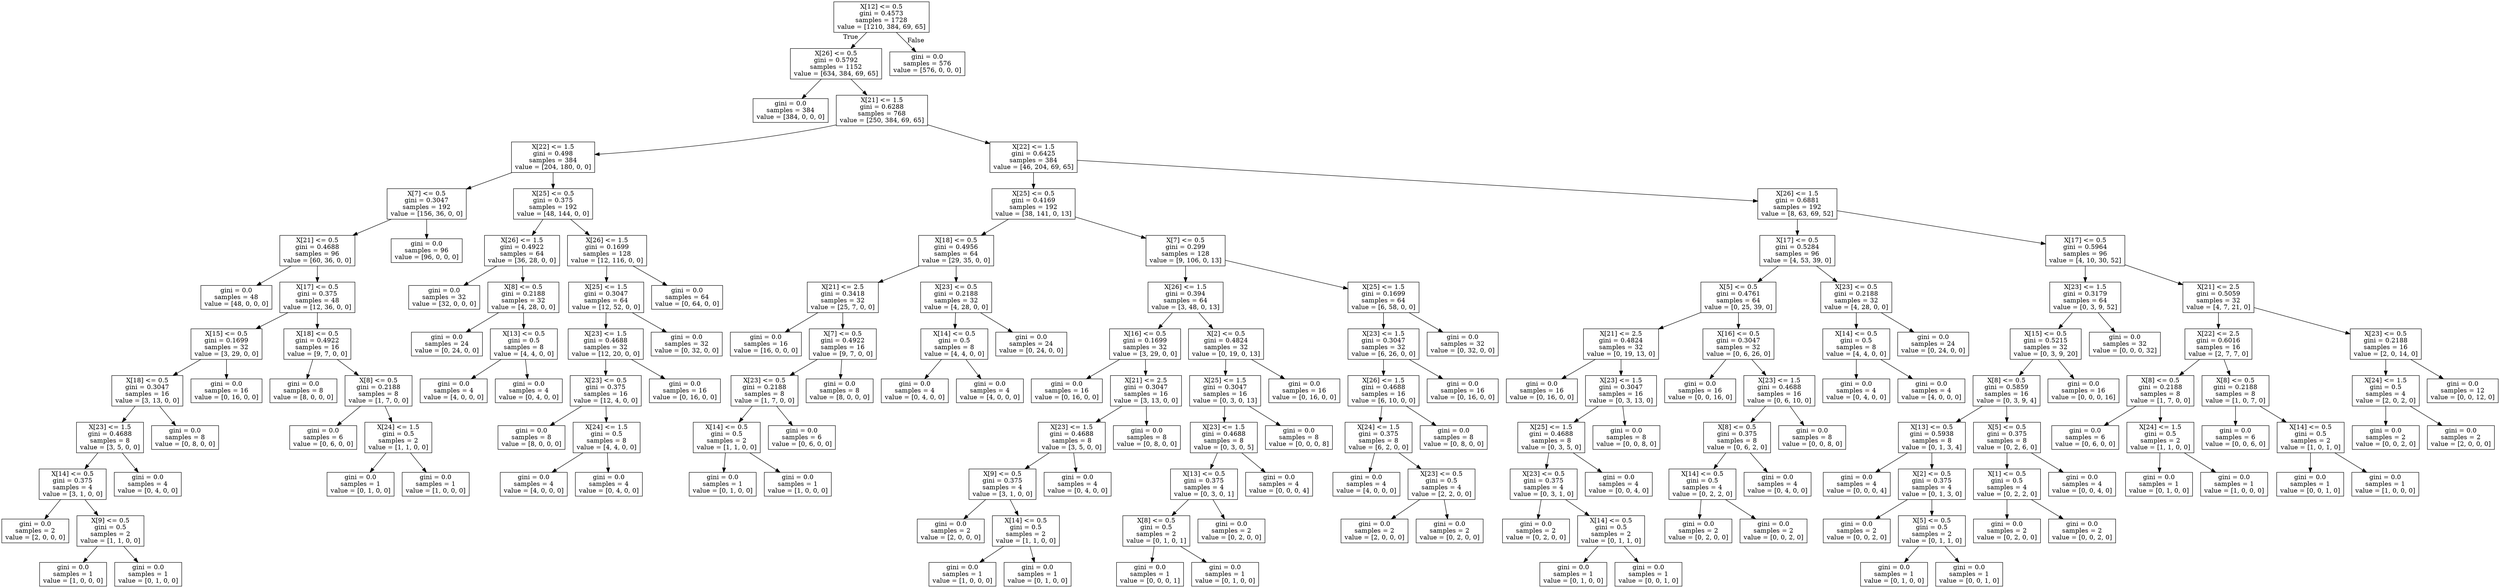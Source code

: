 digraph Tree {
node [shape=box] ;
0 [label="X[12] <= 0.5\ngini = 0.4573\nsamples = 1728\nvalue = [1210, 384, 69, 65]"] ;
1 [label="X[26] <= 0.5\ngini = 0.5792\nsamples = 1152\nvalue = [634, 384, 69, 65]"] ;
0 -> 1 [labeldistance=2.5, labelangle=45, headlabel="True"] ;
2 [label="gini = 0.0\nsamples = 384\nvalue = [384, 0, 0, 0]"] ;
1 -> 2 ;
3 [label="X[21] <= 1.5\ngini = 0.6288\nsamples = 768\nvalue = [250, 384, 69, 65]"] ;
1 -> 3 ;
4 [label="X[22] <= 1.5\ngini = 0.498\nsamples = 384\nvalue = [204, 180, 0, 0]"] ;
3 -> 4 ;
5 [label="X[7] <= 0.5\ngini = 0.3047\nsamples = 192\nvalue = [156, 36, 0, 0]"] ;
4 -> 5 ;
6 [label="X[21] <= 0.5\ngini = 0.4688\nsamples = 96\nvalue = [60, 36, 0, 0]"] ;
5 -> 6 ;
7 [label="gini = 0.0\nsamples = 48\nvalue = [48, 0, 0, 0]"] ;
6 -> 7 ;
8 [label="X[17] <= 0.5\ngini = 0.375\nsamples = 48\nvalue = [12, 36, 0, 0]"] ;
6 -> 8 ;
9 [label="X[15] <= 0.5\ngini = 0.1699\nsamples = 32\nvalue = [3, 29, 0, 0]"] ;
8 -> 9 ;
10 [label="X[18] <= 0.5\ngini = 0.3047\nsamples = 16\nvalue = [3, 13, 0, 0]"] ;
9 -> 10 ;
11 [label="X[23] <= 1.5\ngini = 0.4688\nsamples = 8\nvalue = [3, 5, 0, 0]"] ;
10 -> 11 ;
12 [label="X[14] <= 0.5\ngini = 0.375\nsamples = 4\nvalue = [3, 1, 0, 0]"] ;
11 -> 12 ;
13 [label="gini = 0.0\nsamples = 2\nvalue = [2, 0, 0, 0]"] ;
12 -> 13 ;
14 [label="X[9] <= 0.5\ngini = 0.5\nsamples = 2\nvalue = [1, 1, 0, 0]"] ;
12 -> 14 ;
15 [label="gini = 0.0\nsamples = 1\nvalue = [1, 0, 0, 0]"] ;
14 -> 15 ;
16 [label="gini = 0.0\nsamples = 1\nvalue = [0, 1, 0, 0]"] ;
14 -> 16 ;
17 [label="gini = 0.0\nsamples = 4\nvalue = [0, 4, 0, 0]"] ;
11 -> 17 ;
18 [label="gini = 0.0\nsamples = 8\nvalue = [0, 8, 0, 0]"] ;
10 -> 18 ;
19 [label="gini = 0.0\nsamples = 16\nvalue = [0, 16, 0, 0]"] ;
9 -> 19 ;
20 [label="X[18] <= 0.5\ngini = 0.4922\nsamples = 16\nvalue = [9, 7, 0, 0]"] ;
8 -> 20 ;
21 [label="gini = 0.0\nsamples = 8\nvalue = [8, 0, 0, 0]"] ;
20 -> 21 ;
22 [label="X[8] <= 0.5\ngini = 0.2188\nsamples = 8\nvalue = [1, 7, 0, 0]"] ;
20 -> 22 ;
23 [label="gini = 0.0\nsamples = 6\nvalue = [0, 6, 0, 0]"] ;
22 -> 23 ;
24 [label="X[24] <= 1.5\ngini = 0.5\nsamples = 2\nvalue = [1, 1, 0, 0]"] ;
22 -> 24 ;
25 [label="gini = 0.0\nsamples = 1\nvalue = [0, 1, 0, 0]"] ;
24 -> 25 ;
26 [label="gini = 0.0\nsamples = 1\nvalue = [1, 0, 0, 0]"] ;
24 -> 26 ;
27 [label="gini = 0.0\nsamples = 96\nvalue = [96, 0, 0, 0]"] ;
5 -> 27 ;
28 [label="X[25] <= 0.5\ngini = 0.375\nsamples = 192\nvalue = [48, 144, 0, 0]"] ;
4 -> 28 ;
29 [label="X[26] <= 1.5\ngini = 0.4922\nsamples = 64\nvalue = [36, 28, 0, 0]"] ;
28 -> 29 ;
30 [label="gini = 0.0\nsamples = 32\nvalue = [32, 0, 0, 0]"] ;
29 -> 30 ;
31 [label="X[8] <= 0.5\ngini = 0.2188\nsamples = 32\nvalue = [4, 28, 0, 0]"] ;
29 -> 31 ;
32 [label="gini = 0.0\nsamples = 24\nvalue = [0, 24, 0, 0]"] ;
31 -> 32 ;
33 [label="X[13] <= 0.5\ngini = 0.5\nsamples = 8\nvalue = [4, 4, 0, 0]"] ;
31 -> 33 ;
34 [label="gini = 0.0\nsamples = 4\nvalue = [4, 0, 0, 0]"] ;
33 -> 34 ;
35 [label="gini = 0.0\nsamples = 4\nvalue = [0, 4, 0, 0]"] ;
33 -> 35 ;
36 [label="X[26] <= 1.5\ngini = 0.1699\nsamples = 128\nvalue = [12, 116, 0, 0]"] ;
28 -> 36 ;
37 [label="X[25] <= 1.5\ngini = 0.3047\nsamples = 64\nvalue = [12, 52, 0, 0]"] ;
36 -> 37 ;
38 [label="X[23] <= 1.5\ngini = 0.4688\nsamples = 32\nvalue = [12, 20, 0, 0]"] ;
37 -> 38 ;
39 [label="X[23] <= 0.5\ngini = 0.375\nsamples = 16\nvalue = [12, 4, 0, 0]"] ;
38 -> 39 ;
40 [label="gini = 0.0\nsamples = 8\nvalue = [8, 0, 0, 0]"] ;
39 -> 40 ;
41 [label="X[24] <= 1.5\ngini = 0.5\nsamples = 8\nvalue = [4, 4, 0, 0]"] ;
39 -> 41 ;
42 [label="gini = 0.0\nsamples = 4\nvalue = [4, 0, 0, 0]"] ;
41 -> 42 ;
43 [label="gini = 0.0\nsamples = 4\nvalue = [0, 4, 0, 0]"] ;
41 -> 43 ;
44 [label="gini = 0.0\nsamples = 16\nvalue = [0, 16, 0, 0]"] ;
38 -> 44 ;
45 [label="gini = 0.0\nsamples = 32\nvalue = [0, 32, 0, 0]"] ;
37 -> 45 ;
46 [label="gini = 0.0\nsamples = 64\nvalue = [0, 64, 0, 0]"] ;
36 -> 46 ;
47 [label="X[22] <= 1.5\ngini = 0.6425\nsamples = 384\nvalue = [46, 204, 69, 65]"] ;
3 -> 47 ;
48 [label="X[25] <= 0.5\ngini = 0.4169\nsamples = 192\nvalue = [38, 141, 0, 13]"] ;
47 -> 48 ;
49 [label="X[18] <= 0.5\ngini = 0.4956\nsamples = 64\nvalue = [29, 35, 0, 0]"] ;
48 -> 49 ;
50 [label="X[21] <= 2.5\ngini = 0.3418\nsamples = 32\nvalue = [25, 7, 0, 0]"] ;
49 -> 50 ;
51 [label="gini = 0.0\nsamples = 16\nvalue = [16, 0, 0, 0]"] ;
50 -> 51 ;
52 [label="X[7] <= 0.5\ngini = 0.4922\nsamples = 16\nvalue = [9, 7, 0, 0]"] ;
50 -> 52 ;
53 [label="X[23] <= 0.5\ngini = 0.2188\nsamples = 8\nvalue = [1, 7, 0, 0]"] ;
52 -> 53 ;
54 [label="X[14] <= 0.5\ngini = 0.5\nsamples = 2\nvalue = [1, 1, 0, 0]"] ;
53 -> 54 ;
55 [label="gini = 0.0\nsamples = 1\nvalue = [0, 1, 0, 0]"] ;
54 -> 55 ;
56 [label="gini = 0.0\nsamples = 1\nvalue = [1, 0, 0, 0]"] ;
54 -> 56 ;
57 [label="gini = 0.0\nsamples = 6\nvalue = [0, 6, 0, 0]"] ;
53 -> 57 ;
58 [label="gini = 0.0\nsamples = 8\nvalue = [8, 0, 0, 0]"] ;
52 -> 58 ;
59 [label="X[23] <= 0.5\ngini = 0.2188\nsamples = 32\nvalue = [4, 28, 0, 0]"] ;
49 -> 59 ;
60 [label="X[14] <= 0.5\ngini = 0.5\nsamples = 8\nvalue = [4, 4, 0, 0]"] ;
59 -> 60 ;
61 [label="gini = 0.0\nsamples = 4\nvalue = [0, 4, 0, 0]"] ;
60 -> 61 ;
62 [label="gini = 0.0\nsamples = 4\nvalue = [4, 0, 0, 0]"] ;
60 -> 62 ;
63 [label="gini = 0.0\nsamples = 24\nvalue = [0, 24, 0, 0]"] ;
59 -> 63 ;
64 [label="X[7] <= 0.5\ngini = 0.299\nsamples = 128\nvalue = [9, 106, 0, 13]"] ;
48 -> 64 ;
65 [label="X[26] <= 1.5\ngini = 0.394\nsamples = 64\nvalue = [3, 48, 0, 13]"] ;
64 -> 65 ;
66 [label="X[16] <= 0.5\ngini = 0.1699\nsamples = 32\nvalue = [3, 29, 0, 0]"] ;
65 -> 66 ;
67 [label="gini = 0.0\nsamples = 16\nvalue = [0, 16, 0, 0]"] ;
66 -> 67 ;
68 [label="X[21] <= 2.5\ngini = 0.3047\nsamples = 16\nvalue = [3, 13, 0, 0]"] ;
66 -> 68 ;
69 [label="X[23] <= 1.5\ngini = 0.4688\nsamples = 8\nvalue = [3, 5, 0, 0]"] ;
68 -> 69 ;
70 [label="X[9] <= 0.5\ngini = 0.375\nsamples = 4\nvalue = [3, 1, 0, 0]"] ;
69 -> 70 ;
71 [label="gini = 0.0\nsamples = 2\nvalue = [2, 0, 0, 0]"] ;
70 -> 71 ;
72 [label="X[14] <= 0.5\ngini = 0.5\nsamples = 2\nvalue = [1, 1, 0, 0]"] ;
70 -> 72 ;
73 [label="gini = 0.0\nsamples = 1\nvalue = [1, 0, 0, 0]"] ;
72 -> 73 ;
74 [label="gini = 0.0\nsamples = 1\nvalue = [0, 1, 0, 0]"] ;
72 -> 74 ;
75 [label="gini = 0.0\nsamples = 4\nvalue = [0, 4, 0, 0]"] ;
69 -> 75 ;
76 [label="gini = 0.0\nsamples = 8\nvalue = [0, 8, 0, 0]"] ;
68 -> 76 ;
77 [label="X[2] <= 0.5\ngini = 0.4824\nsamples = 32\nvalue = [0, 19, 0, 13]"] ;
65 -> 77 ;
78 [label="X[25] <= 1.5\ngini = 0.3047\nsamples = 16\nvalue = [0, 3, 0, 13]"] ;
77 -> 78 ;
79 [label="X[23] <= 1.5\ngini = 0.4688\nsamples = 8\nvalue = [0, 3, 0, 5]"] ;
78 -> 79 ;
80 [label="X[13] <= 0.5\ngini = 0.375\nsamples = 4\nvalue = [0, 3, 0, 1]"] ;
79 -> 80 ;
81 [label="X[8] <= 0.5\ngini = 0.5\nsamples = 2\nvalue = [0, 1, 0, 1]"] ;
80 -> 81 ;
82 [label="gini = 0.0\nsamples = 1\nvalue = [0, 0, 0, 1]"] ;
81 -> 82 ;
83 [label="gini = 0.0\nsamples = 1\nvalue = [0, 1, 0, 0]"] ;
81 -> 83 ;
84 [label="gini = 0.0\nsamples = 2\nvalue = [0, 2, 0, 0]"] ;
80 -> 84 ;
85 [label="gini = 0.0\nsamples = 4\nvalue = [0, 0, 0, 4]"] ;
79 -> 85 ;
86 [label="gini = 0.0\nsamples = 8\nvalue = [0, 0, 0, 8]"] ;
78 -> 86 ;
87 [label="gini = 0.0\nsamples = 16\nvalue = [0, 16, 0, 0]"] ;
77 -> 87 ;
88 [label="X[25] <= 1.5\ngini = 0.1699\nsamples = 64\nvalue = [6, 58, 0, 0]"] ;
64 -> 88 ;
89 [label="X[23] <= 1.5\ngini = 0.3047\nsamples = 32\nvalue = [6, 26, 0, 0]"] ;
88 -> 89 ;
90 [label="X[26] <= 1.5\ngini = 0.4688\nsamples = 16\nvalue = [6, 10, 0, 0]"] ;
89 -> 90 ;
91 [label="X[24] <= 1.5\ngini = 0.375\nsamples = 8\nvalue = [6, 2, 0, 0]"] ;
90 -> 91 ;
92 [label="gini = 0.0\nsamples = 4\nvalue = [4, 0, 0, 0]"] ;
91 -> 92 ;
93 [label="X[23] <= 0.5\ngini = 0.5\nsamples = 4\nvalue = [2, 2, 0, 0]"] ;
91 -> 93 ;
94 [label="gini = 0.0\nsamples = 2\nvalue = [2, 0, 0, 0]"] ;
93 -> 94 ;
95 [label="gini = 0.0\nsamples = 2\nvalue = [0, 2, 0, 0]"] ;
93 -> 95 ;
96 [label="gini = 0.0\nsamples = 8\nvalue = [0, 8, 0, 0]"] ;
90 -> 96 ;
97 [label="gini = 0.0\nsamples = 16\nvalue = [0, 16, 0, 0]"] ;
89 -> 97 ;
98 [label="gini = 0.0\nsamples = 32\nvalue = [0, 32, 0, 0]"] ;
88 -> 98 ;
99 [label="X[26] <= 1.5\ngini = 0.6881\nsamples = 192\nvalue = [8, 63, 69, 52]"] ;
47 -> 99 ;
100 [label="X[17] <= 0.5\ngini = 0.5284\nsamples = 96\nvalue = [4, 53, 39, 0]"] ;
99 -> 100 ;
101 [label="X[5] <= 0.5\ngini = 0.4761\nsamples = 64\nvalue = [0, 25, 39, 0]"] ;
100 -> 101 ;
102 [label="X[21] <= 2.5\ngini = 0.4824\nsamples = 32\nvalue = [0, 19, 13, 0]"] ;
101 -> 102 ;
103 [label="gini = 0.0\nsamples = 16\nvalue = [0, 16, 0, 0]"] ;
102 -> 103 ;
104 [label="X[23] <= 1.5\ngini = 0.3047\nsamples = 16\nvalue = [0, 3, 13, 0]"] ;
102 -> 104 ;
105 [label="X[25] <= 1.5\ngini = 0.4688\nsamples = 8\nvalue = [0, 3, 5, 0]"] ;
104 -> 105 ;
106 [label="X[23] <= 0.5\ngini = 0.375\nsamples = 4\nvalue = [0, 3, 1, 0]"] ;
105 -> 106 ;
107 [label="gini = 0.0\nsamples = 2\nvalue = [0, 2, 0, 0]"] ;
106 -> 107 ;
108 [label="X[14] <= 0.5\ngini = 0.5\nsamples = 2\nvalue = [0, 1, 1, 0]"] ;
106 -> 108 ;
109 [label="gini = 0.0\nsamples = 1\nvalue = [0, 1, 0, 0]"] ;
108 -> 109 ;
110 [label="gini = 0.0\nsamples = 1\nvalue = [0, 0, 1, 0]"] ;
108 -> 110 ;
111 [label="gini = 0.0\nsamples = 4\nvalue = [0, 0, 4, 0]"] ;
105 -> 111 ;
112 [label="gini = 0.0\nsamples = 8\nvalue = [0, 0, 8, 0]"] ;
104 -> 112 ;
113 [label="X[16] <= 0.5\ngini = 0.3047\nsamples = 32\nvalue = [0, 6, 26, 0]"] ;
101 -> 113 ;
114 [label="gini = 0.0\nsamples = 16\nvalue = [0, 0, 16, 0]"] ;
113 -> 114 ;
115 [label="X[23] <= 1.5\ngini = 0.4688\nsamples = 16\nvalue = [0, 6, 10, 0]"] ;
113 -> 115 ;
116 [label="X[8] <= 0.5\ngini = 0.375\nsamples = 8\nvalue = [0, 6, 2, 0]"] ;
115 -> 116 ;
117 [label="X[14] <= 0.5\ngini = 0.5\nsamples = 4\nvalue = [0, 2, 2, 0]"] ;
116 -> 117 ;
118 [label="gini = 0.0\nsamples = 2\nvalue = [0, 2, 0, 0]"] ;
117 -> 118 ;
119 [label="gini = 0.0\nsamples = 2\nvalue = [0, 0, 2, 0]"] ;
117 -> 119 ;
120 [label="gini = 0.0\nsamples = 4\nvalue = [0, 4, 0, 0]"] ;
116 -> 120 ;
121 [label="gini = 0.0\nsamples = 8\nvalue = [0, 0, 8, 0]"] ;
115 -> 121 ;
122 [label="X[23] <= 0.5\ngini = 0.2188\nsamples = 32\nvalue = [4, 28, 0, 0]"] ;
100 -> 122 ;
123 [label="X[14] <= 0.5\ngini = 0.5\nsamples = 8\nvalue = [4, 4, 0, 0]"] ;
122 -> 123 ;
124 [label="gini = 0.0\nsamples = 4\nvalue = [0, 4, 0, 0]"] ;
123 -> 124 ;
125 [label="gini = 0.0\nsamples = 4\nvalue = [4, 0, 0, 0]"] ;
123 -> 125 ;
126 [label="gini = 0.0\nsamples = 24\nvalue = [0, 24, 0, 0]"] ;
122 -> 126 ;
127 [label="X[17] <= 0.5\ngini = 0.5964\nsamples = 96\nvalue = [4, 10, 30, 52]"] ;
99 -> 127 ;
128 [label="X[23] <= 1.5\ngini = 0.3179\nsamples = 64\nvalue = [0, 3, 9, 52]"] ;
127 -> 128 ;
129 [label="X[15] <= 0.5\ngini = 0.5215\nsamples = 32\nvalue = [0, 3, 9, 20]"] ;
128 -> 129 ;
130 [label="X[8] <= 0.5\ngini = 0.5859\nsamples = 16\nvalue = [0, 3, 9, 4]"] ;
129 -> 130 ;
131 [label="X[13] <= 0.5\ngini = 0.5938\nsamples = 8\nvalue = [0, 1, 3, 4]"] ;
130 -> 131 ;
132 [label="gini = 0.0\nsamples = 4\nvalue = [0, 0, 0, 4]"] ;
131 -> 132 ;
133 [label="X[2] <= 0.5\ngini = 0.375\nsamples = 4\nvalue = [0, 1, 3, 0]"] ;
131 -> 133 ;
134 [label="gini = 0.0\nsamples = 2\nvalue = [0, 0, 2, 0]"] ;
133 -> 134 ;
135 [label="X[5] <= 0.5\ngini = 0.5\nsamples = 2\nvalue = [0, 1, 1, 0]"] ;
133 -> 135 ;
136 [label="gini = 0.0\nsamples = 1\nvalue = [0, 1, 0, 0]"] ;
135 -> 136 ;
137 [label="gini = 0.0\nsamples = 1\nvalue = [0, 0, 1, 0]"] ;
135 -> 137 ;
138 [label="X[5] <= 0.5\ngini = 0.375\nsamples = 8\nvalue = [0, 2, 6, 0]"] ;
130 -> 138 ;
139 [label="X[1] <= 0.5\ngini = 0.5\nsamples = 4\nvalue = [0, 2, 2, 0]"] ;
138 -> 139 ;
140 [label="gini = 0.0\nsamples = 2\nvalue = [0, 2, 0, 0]"] ;
139 -> 140 ;
141 [label="gini = 0.0\nsamples = 2\nvalue = [0, 0, 2, 0]"] ;
139 -> 141 ;
142 [label="gini = 0.0\nsamples = 4\nvalue = [0, 0, 4, 0]"] ;
138 -> 142 ;
143 [label="gini = 0.0\nsamples = 16\nvalue = [0, 0, 0, 16]"] ;
129 -> 143 ;
144 [label="gini = 0.0\nsamples = 32\nvalue = [0, 0, 0, 32]"] ;
128 -> 144 ;
145 [label="X[21] <= 2.5\ngini = 0.5059\nsamples = 32\nvalue = [4, 7, 21, 0]"] ;
127 -> 145 ;
146 [label="X[22] <= 2.5\ngini = 0.6016\nsamples = 16\nvalue = [2, 7, 7, 0]"] ;
145 -> 146 ;
147 [label="X[8] <= 0.5\ngini = 0.2188\nsamples = 8\nvalue = [1, 7, 0, 0]"] ;
146 -> 147 ;
148 [label="gini = 0.0\nsamples = 6\nvalue = [0, 6, 0, 0]"] ;
147 -> 148 ;
149 [label="X[24] <= 1.5\ngini = 0.5\nsamples = 2\nvalue = [1, 1, 0, 0]"] ;
147 -> 149 ;
150 [label="gini = 0.0\nsamples = 1\nvalue = [0, 1, 0, 0]"] ;
149 -> 150 ;
151 [label="gini = 0.0\nsamples = 1\nvalue = [1, 0, 0, 0]"] ;
149 -> 151 ;
152 [label="X[8] <= 0.5\ngini = 0.2188\nsamples = 8\nvalue = [1, 0, 7, 0]"] ;
146 -> 152 ;
153 [label="gini = 0.0\nsamples = 6\nvalue = [0, 0, 6, 0]"] ;
152 -> 153 ;
154 [label="X[14] <= 0.5\ngini = 0.5\nsamples = 2\nvalue = [1, 0, 1, 0]"] ;
152 -> 154 ;
155 [label="gini = 0.0\nsamples = 1\nvalue = [0, 0, 1, 0]"] ;
154 -> 155 ;
156 [label="gini = 0.0\nsamples = 1\nvalue = [1, 0, 0, 0]"] ;
154 -> 156 ;
157 [label="X[23] <= 0.5\ngini = 0.2188\nsamples = 16\nvalue = [2, 0, 14, 0]"] ;
145 -> 157 ;
158 [label="X[24] <= 1.5\ngini = 0.5\nsamples = 4\nvalue = [2, 0, 2, 0]"] ;
157 -> 158 ;
159 [label="gini = 0.0\nsamples = 2\nvalue = [0, 0, 2, 0]"] ;
158 -> 159 ;
160 [label="gini = 0.0\nsamples = 2\nvalue = [2, 0, 0, 0]"] ;
158 -> 160 ;
161 [label="gini = 0.0\nsamples = 12\nvalue = [0, 0, 12, 0]"] ;
157 -> 161 ;
162 [label="gini = 0.0\nsamples = 576\nvalue = [576, 0, 0, 0]"] ;
0 -> 162 [labeldistance=2.5, labelangle=-45, headlabel="False"] ;
}